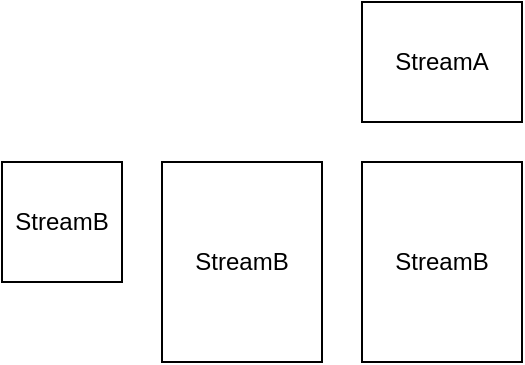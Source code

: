 <mxfile>
    <diagram id="_qUgSrlQW3vkTtXGYXD_" name="第 1 页">
        <mxGraphModel dx="674" dy="383" grid="1" gridSize="10" guides="1" tooltips="1" connect="1" arrows="1" fold="1" page="1" pageScale="1" pageWidth="827" pageHeight="1169" math="0" shadow="0">
            <root>
                <mxCell id="0"/>
                <mxCell id="1" parent="0"/>
                <mxCell id="2" value="StreamA" style="rounded=0;whiteSpace=wrap;html=1;" vertex="1" parent="1">
                    <mxGeometry x="200" y="20" width="80" height="60" as="geometry"/>
                </mxCell>
                <mxCell id="3" value="StreamB" style="rounded=0;whiteSpace=wrap;html=1;" vertex="1" parent="1">
                    <mxGeometry x="200" y="100" width="80" height="100" as="geometry"/>
                </mxCell>
                <mxCell id="4" value="StreamB" style="rounded=0;whiteSpace=wrap;html=1;" vertex="1" parent="1">
                    <mxGeometry x="100" y="100" width="80" height="100" as="geometry"/>
                </mxCell>
                <mxCell id="5" value="StreamB" style="rounded=0;whiteSpace=wrap;html=1;" vertex="1" parent="1">
                    <mxGeometry x="20" y="100" width="60" height="60" as="geometry"/>
                </mxCell>
            </root>
        </mxGraphModel>
    </diagram>
</mxfile>
